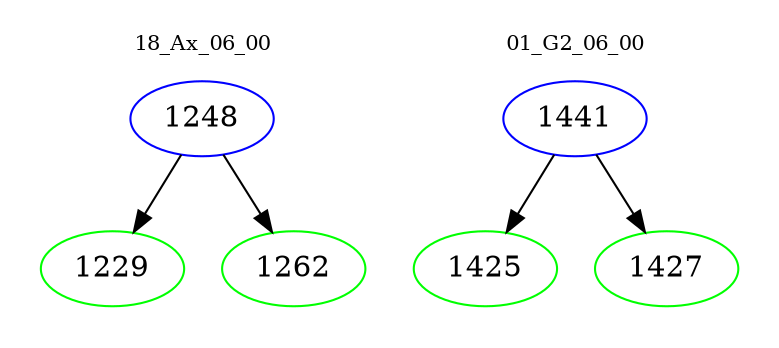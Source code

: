 digraph{
subgraph cluster_0 {
color = white
label = "18_Ax_06_00";
fontsize=10;
T0_1248 [label="1248", color="blue"]
T0_1248 -> T0_1229 [color="black"]
T0_1229 [label="1229", color="green"]
T0_1248 -> T0_1262 [color="black"]
T0_1262 [label="1262", color="green"]
}
subgraph cluster_1 {
color = white
label = "01_G2_06_00";
fontsize=10;
T1_1441 [label="1441", color="blue"]
T1_1441 -> T1_1425 [color="black"]
T1_1425 [label="1425", color="green"]
T1_1441 -> T1_1427 [color="black"]
T1_1427 [label="1427", color="green"]
}
}
